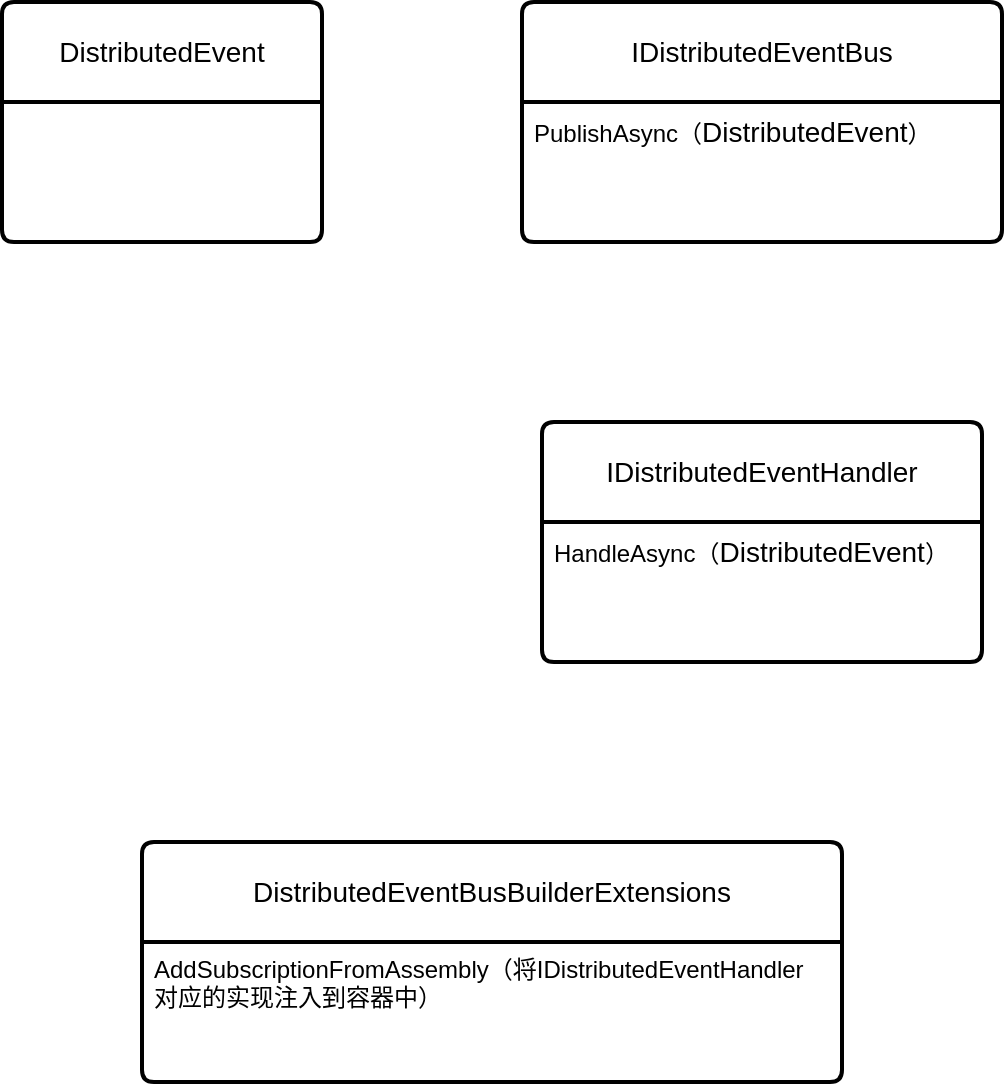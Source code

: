 <mxfile version="24.7.15">
  <diagram name="第 1 页" id="5UTdUSCFDeGSHlMIjqyq">
    <mxGraphModel dx="1195" dy="615" grid="1" gridSize="10" guides="1" tooltips="1" connect="1" arrows="1" fold="1" page="1" pageScale="1" pageWidth="827" pageHeight="1169" math="0" shadow="0">
      <root>
        <mxCell id="0" />
        <mxCell id="1" parent="0" />
        <mxCell id="3pO6pO-CsgbG8wy_Jp-4-3" value="IDistributedEventBus" style="swimlane;childLayout=stackLayout;horizontal=1;startSize=50;horizontalStack=0;rounded=1;fontSize=14;fontStyle=0;strokeWidth=2;resizeParent=0;resizeLast=1;shadow=0;dashed=0;align=center;arcSize=4;whiteSpace=wrap;html=1;" parent="1" vertex="1">
          <mxGeometry x="340" y="310" width="240" height="120" as="geometry" />
        </mxCell>
        <mxCell id="3pO6pO-CsgbG8wy_Jp-4-4" value="PublishAsync（&lt;span style=&quot;font-size: 14px; text-align: center; text-wrap: wrap;&quot;&gt;DistributedEvent&lt;/span&gt;）" style="align=left;strokeColor=none;fillColor=none;spacingLeft=4;fontSize=12;verticalAlign=top;resizable=0;rotatable=0;part=1;html=1;" parent="3pO6pO-CsgbG8wy_Jp-4-3" vertex="1">
          <mxGeometry y="50" width="240" height="70" as="geometry" />
        </mxCell>
        <mxCell id="3pO6pO-CsgbG8wy_Jp-4-5" value="DistributedEvent" style="swimlane;childLayout=stackLayout;horizontal=1;startSize=50;horizontalStack=0;rounded=1;fontSize=14;fontStyle=0;strokeWidth=2;resizeParent=0;resizeLast=1;shadow=0;dashed=0;align=center;arcSize=4;whiteSpace=wrap;html=1;" parent="1" vertex="1">
          <mxGeometry x="80" y="310" width="160" height="120" as="geometry" />
        </mxCell>
        <mxCell id="3pO6pO-CsgbG8wy_Jp-4-12" value="IDistributedEventHandler" style="swimlane;childLayout=stackLayout;horizontal=1;startSize=50;horizontalStack=0;rounded=1;fontSize=14;fontStyle=0;strokeWidth=2;resizeParent=0;resizeLast=1;shadow=0;dashed=0;align=center;arcSize=4;whiteSpace=wrap;html=1;" parent="1" vertex="1">
          <mxGeometry x="350" y="520" width="220" height="120" as="geometry" />
        </mxCell>
        <mxCell id="3pO6pO-CsgbG8wy_Jp-4-13" value="HandleAsync（&lt;span style=&quot;font-size: 14px; text-align: center; text-wrap: wrap;&quot;&gt;DistributedEvent&lt;/span&gt;）" style="align=left;strokeColor=none;fillColor=none;spacingLeft=4;fontSize=12;verticalAlign=top;resizable=0;rotatable=0;part=1;html=1;" parent="3pO6pO-CsgbG8wy_Jp-4-12" vertex="1">
          <mxGeometry y="50" width="220" height="70" as="geometry" />
        </mxCell>
        <mxCell id="PpV6DBX44y8emLoChryG-1" value="DistributedEventBusBuilderExtensions" style="swimlane;childLayout=stackLayout;horizontal=1;startSize=50;horizontalStack=0;rounded=1;fontSize=14;fontStyle=0;strokeWidth=2;resizeParent=0;resizeLast=1;shadow=0;dashed=0;align=center;arcSize=4;whiteSpace=wrap;html=1;" vertex="1" parent="1">
          <mxGeometry x="150" y="730" width="350" height="120" as="geometry" />
        </mxCell>
        <mxCell id="PpV6DBX44y8emLoChryG-2" value="AddSubscriptionFromAssembly（将IDistributedEventHandler&lt;div&gt;对应的实现注入到容器中）&lt;div&gt;&lt;br&gt;&lt;/div&gt;&lt;/div&gt;" style="align=left;strokeColor=none;fillColor=none;spacingLeft=4;fontSize=12;verticalAlign=top;resizable=0;rotatable=0;part=1;html=1;" vertex="1" parent="PpV6DBX44y8emLoChryG-1">
          <mxGeometry y="50" width="350" height="70" as="geometry" />
        </mxCell>
      </root>
    </mxGraphModel>
  </diagram>
</mxfile>
